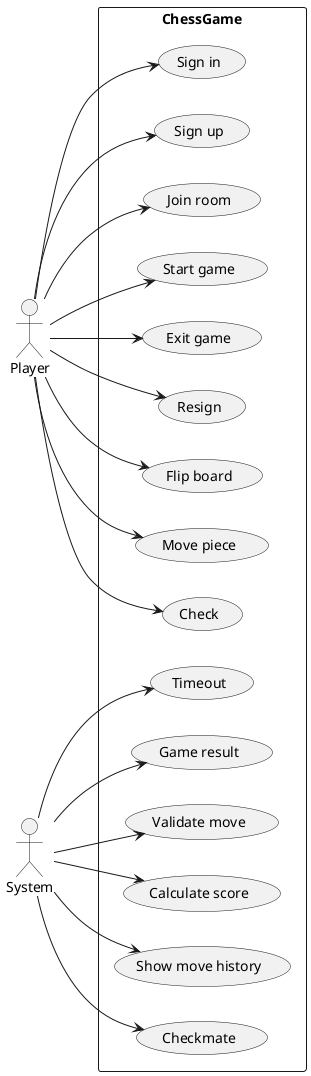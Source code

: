 @startuml chessGame
left to right direction
actor "Player" as player
actor "System" as system

rectangle ChessGame {
    ' player
    usecase "Sign in" as signIn
    usecase "Sign up" as signUp
    usecase "Join room" as joinRoom
    usecase "Start game" as startGame
    usecase "Exit game" as exitGame
    usecase "Resign" as resign
    usecase "Flip board" as flipBoard
    usecase "Move piece" as movePiece
    usecase "Check" as Check

    ' system 
    usecase "Timeout" as timeout
    usecase "Game result" as gameResult
    usecase "Validate move" as validateMove
    usecase "Calculate score" as calculateScore
    usecase "Show move history" as showMoveHistory
    usecase "Checkmate" as checkmate

}

player --> signIn
player --> signUp
player --> joinRoom
player --> startGame
player --> exitGame
player --> resign
player --> flipBoard
player --> movePiece
player --> Check

system --> timeout
system --> gameResult
system --> validateMove
system --> calculateScore
system --> showMoveHistory
system --> checkmate


@enduml



